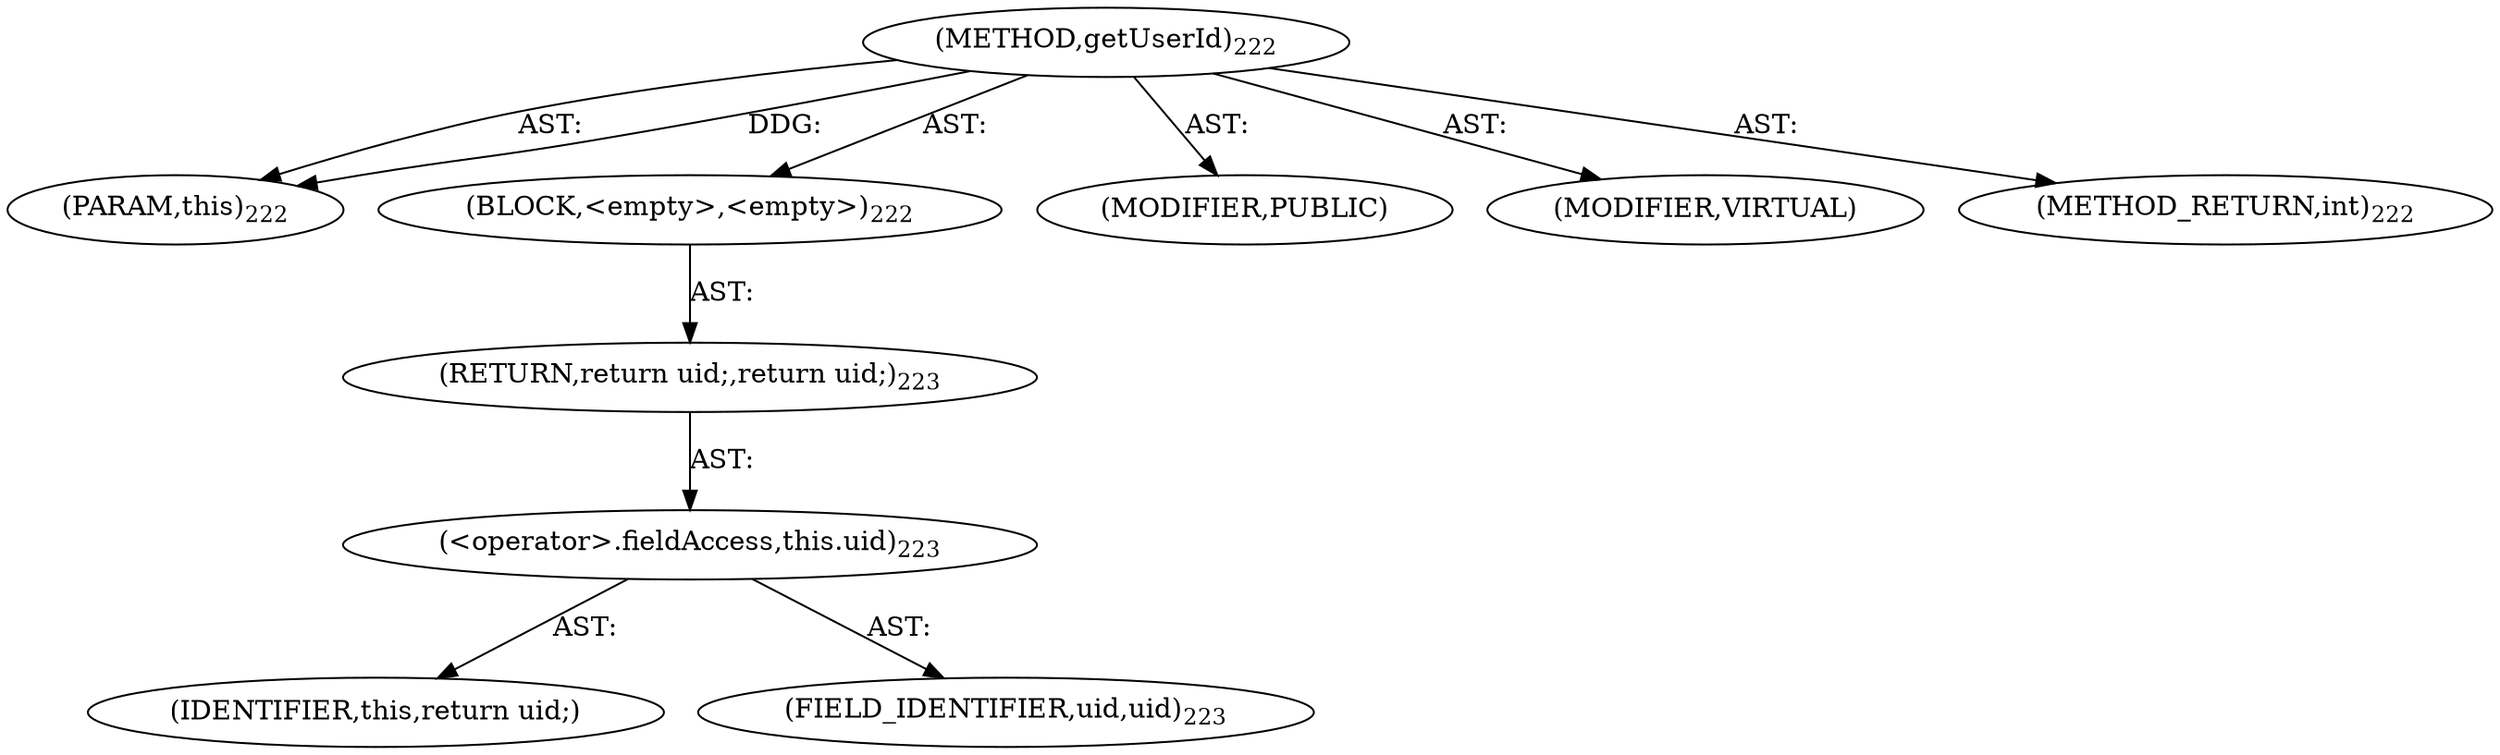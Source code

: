 digraph "getUserId" {  
"111669149703" [label = <(METHOD,getUserId)<SUB>222</SUB>> ]
"115964117008" [label = <(PARAM,this)<SUB>222</SUB>> ]
"25769803789" [label = <(BLOCK,&lt;empty&gt;,&lt;empty&gt;)<SUB>222</SUB>> ]
"146028888069" [label = <(RETURN,return uid;,return uid;)<SUB>223</SUB>> ]
"30064771155" [label = <(&lt;operator&gt;.fieldAccess,this.uid)<SUB>223</SUB>> ]
"68719476813" [label = <(IDENTIFIER,this,return uid;)> ]
"55834574865" [label = <(FIELD_IDENTIFIER,uid,uid)<SUB>223</SUB>> ]
"133143986198" [label = <(MODIFIER,PUBLIC)> ]
"133143986199" [label = <(MODIFIER,VIRTUAL)> ]
"128849018887" [label = <(METHOD_RETURN,int)<SUB>222</SUB>> ]
  "111669149703" -> "115964117008"  [ label = "AST: "] 
  "111669149703" -> "25769803789"  [ label = "AST: "] 
  "111669149703" -> "133143986198"  [ label = "AST: "] 
  "111669149703" -> "133143986199"  [ label = "AST: "] 
  "111669149703" -> "128849018887"  [ label = "AST: "] 
  "25769803789" -> "146028888069"  [ label = "AST: "] 
  "146028888069" -> "30064771155"  [ label = "AST: "] 
  "30064771155" -> "68719476813"  [ label = "AST: "] 
  "30064771155" -> "55834574865"  [ label = "AST: "] 
  "111669149703" -> "115964117008"  [ label = "DDG: "] 
}
